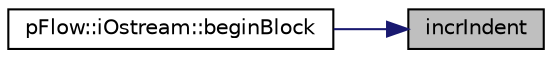 digraph "incrIndent"
{
 // LATEX_PDF_SIZE
  edge [fontname="Helvetica",fontsize="10",labelfontname="Helvetica",labelfontsize="10"];
  node [fontname="Helvetica",fontsize="10",shape=record];
  rankdir="RL";
  Node1 [label="incrIndent",height=0.2,width=0.4,color="black", fillcolor="grey75", style="filled", fontcolor="black",tooltip="Increment the indent level."];
  Node1 -> Node2 [dir="back",color="midnightblue",fontsize="10",style="solid",fontname="Helvetica"];
  Node2 [label="pFlow::iOstream::beginBlock",height=0.2,width=0.4,color="black", fillcolor="white", style="filled",URL="$classpFlow_1_1iOstream.html#aeb38275dc0471cbc5f14ba380df1e0ce",tooltip="Write begin block group without a name Increments indentation, adds newline."];
}
